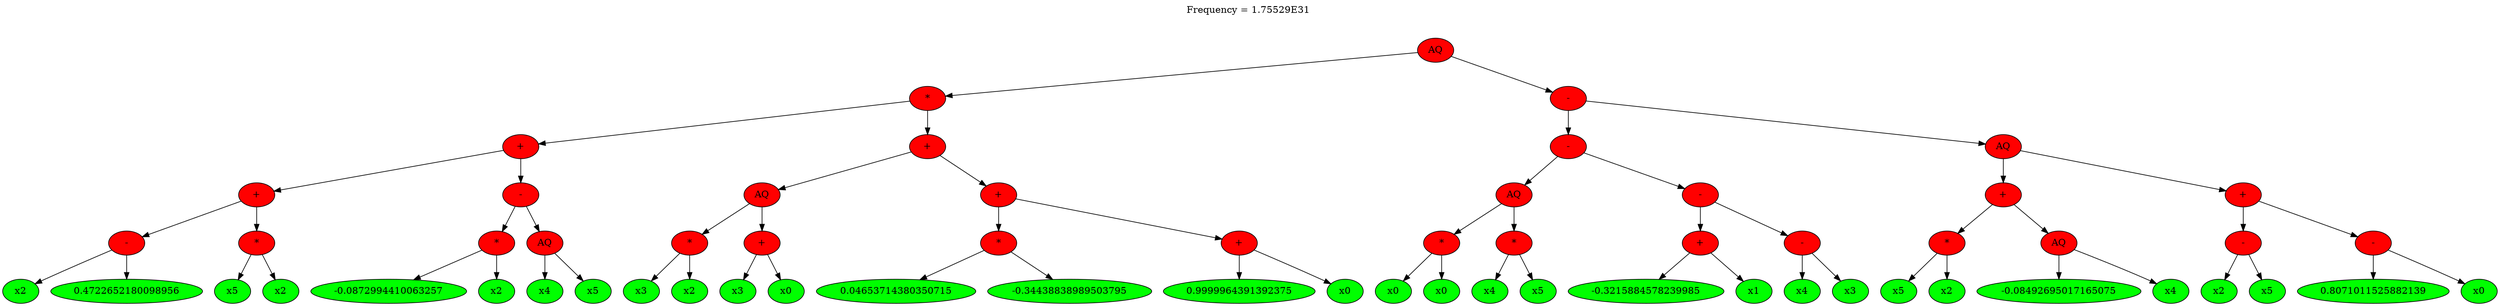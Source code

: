 strict digraph "" {
	graph [label=<Frequency = 1.75529E31
 <br/> <br/> <br/>>,
		labelloc=t
	];
	node [label="\N"];
	0	 [fillcolor="#ff0000",
		label=AQ,
		style=filled];
	1	 [fillcolor="#ff0000",
		label="*",
		style=filled];
	0 -> 1;
	32	 [fillcolor="#ff0000",
		label="-",
		style=filled];
	0 -> 32;
	2	 [fillcolor="#ff0000",
		label="+",
		style=filled];
	1 -> 2;
	17	 [fillcolor="#ff0000",
		label="+",
		style=filled];
	1 -> 17;
	3	 [fillcolor="#ff0000",
		label="+",
		style=filled];
	2 -> 3;
	10	 [fillcolor="#ff0000",
		label="-",
		style=filled];
	2 -> 10;
	4	 [fillcolor="#ff0000",
		label="-",
		style=filled];
	3 -> 4;
	7	 [fillcolor="#ff0000",
		label="*",
		style=filled];
	3 -> 7;
	5	 [fillcolor="#00ff00",
		label=x2,
		style=filled];
	4 -> 5;
	6	 [fillcolor="#00ff00",
		label=0.4722652180098956,
		style=filled];
	4 -> 6;
	8	 [fillcolor="#00ff00",
		label=x5,
		style=filled];
	7 -> 8;
	9	 [fillcolor="#00ff00",
		label=x2,
		style=filled];
	7 -> 9;
	11	 [fillcolor="#ff0000",
		label="*",
		style=filled];
	10 -> 11;
	14	 [fillcolor="#ff0000",
		label=AQ,
		style=filled];
	10 -> 14;
	12	 [fillcolor="#00ff00",
		label=-0.0872994410063257,
		style=filled];
	11 -> 12;
	13	 [fillcolor="#00ff00",
		label=x2,
		style=filled];
	11 -> 13;
	15	 [fillcolor="#00ff00",
		label=x4,
		style=filled];
	14 -> 15;
	16	 [fillcolor="#00ff00",
		label=x5,
		style=filled];
	14 -> 16;
	18	 [fillcolor="#ff0000",
		label=AQ,
		style=filled];
	17 -> 18;
	25	 [fillcolor="#ff0000",
		label="+",
		style=filled];
	17 -> 25;
	19	 [fillcolor="#ff0000",
		label="*",
		style=filled];
	18 -> 19;
	22	 [fillcolor="#ff0000",
		label="+",
		style=filled];
	18 -> 22;
	20	 [fillcolor="#00ff00",
		label=x3,
		style=filled];
	19 -> 20;
	21	 [fillcolor="#00ff00",
		label=x2,
		style=filled];
	19 -> 21;
	23	 [fillcolor="#00ff00",
		label=x3,
		style=filled];
	22 -> 23;
	24	 [fillcolor="#00ff00",
		label=x0,
		style=filled];
	22 -> 24;
	26	 [fillcolor="#ff0000",
		label="*",
		style=filled];
	25 -> 26;
	29	 [fillcolor="#ff0000",
		label="+",
		style=filled];
	25 -> 29;
	27	 [fillcolor="#00ff00",
		label=0.04653714380350715,
		style=filled];
	26 -> 27;
	28	 [fillcolor="#00ff00",
		label=-0.34438838989503795,
		style=filled];
	26 -> 28;
	30	 [fillcolor="#00ff00",
		label=0.9999964391392375,
		style=filled];
	29 -> 30;
	31	 [fillcolor="#00ff00",
		label=x0,
		style=filled];
	29 -> 31;
	33	 [fillcolor="#ff0000",
		label="-",
		style=filled];
	32 -> 33;
	48	 [fillcolor="#ff0000",
		label=AQ,
		style=filled];
	32 -> 48;
	34	 [fillcolor="#ff0000",
		label=AQ,
		style=filled];
	33 -> 34;
	41	 [fillcolor="#ff0000",
		label="-",
		style=filled];
	33 -> 41;
	35	 [fillcolor="#ff0000",
		label="*",
		style=filled];
	34 -> 35;
	38	 [fillcolor="#ff0000",
		label="*",
		style=filled];
	34 -> 38;
	36	 [fillcolor="#00ff00",
		label=x0,
		style=filled];
	35 -> 36;
	37	 [fillcolor="#00ff00",
		label=x0,
		style=filled];
	35 -> 37;
	39	 [fillcolor="#00ff00",
		label=x4,
		style=filled];
	38 -> 39;
	40	 [fillcolor="#00ff00",
		label=x5,
		style=filled];
	38 -> 40;
	42	 [fillcolor="#ff0000",
		label="+",
		style=filled];
	41 -> 42;
	45	 [fillcolor="#ff0000",
		label="-",
		style=filled];
	41 -> 45;
	43	 [fillcolor="#00ff00",
		label=-0.3215884578239985,
		style=filled];
	42 -> 43;
	44	 [fillcolor="#00ff00",
		label=x1,
		style=filled];
	42 -> 44;
	46	 [fillcolor="#00ff00",
		label=x4,
		style=filled];
	45 -> 46;
	47	 [fillcolor="#00ff00",
		label=x3,
		style=filled];
	45 -> 47;
	49	 [fillcolor="#ff0000",
		label="+",
		style=filled];
	48 -> 49;
	56	 [fillcolor="#ff0000",
		label="+",
		style=filled];
	48 -> 56;
	50	 [fillcolor="#ff0000",
		label="*",
		style=filled];
	49 -> 50;
	53	 [fillcolor="#ff0000",
		label=AQ,
		style=filled];
	49 -> 53;
	51	 [fillcolor="#00ff00",
		label=x5,
		style=filled];
	50 -> 51;
	52	 [fillcolor="#00ff00",
		label=x2,
		style=filled];
	50 -> 52;
	54	 [fillcolor="#00ff00",
		label=-0.08492695017165075,
		style=filled];
	53 -> 54;
	55	 [fillcolor="#00ff00",
		label=x4,
		style=filled];
	53 -> 55;
	57	 [fillcolor="#ff0000",
		label="-",
		style=filled];
	56 -> 57;
	60	 [fillcolor="#ff0000",
		label="-",
		style=filled];
	56 -> 60;
	58	 [fillcolor="#00ff00",
		label=x2,
		style=filled];
	57 -> 58;
	59	 [fillcolor="#00ff00",
		label=x5,
		style=filled];
	57 -> 59;
	61	 [fillcolor="#00ff00",
		label=0.8071011525882139,
		style=filled];
	60 -> 61;
	62	 [fillcolor="#00ff00",
		label=x0,
		style=filled];
	60 -> 62;
}
